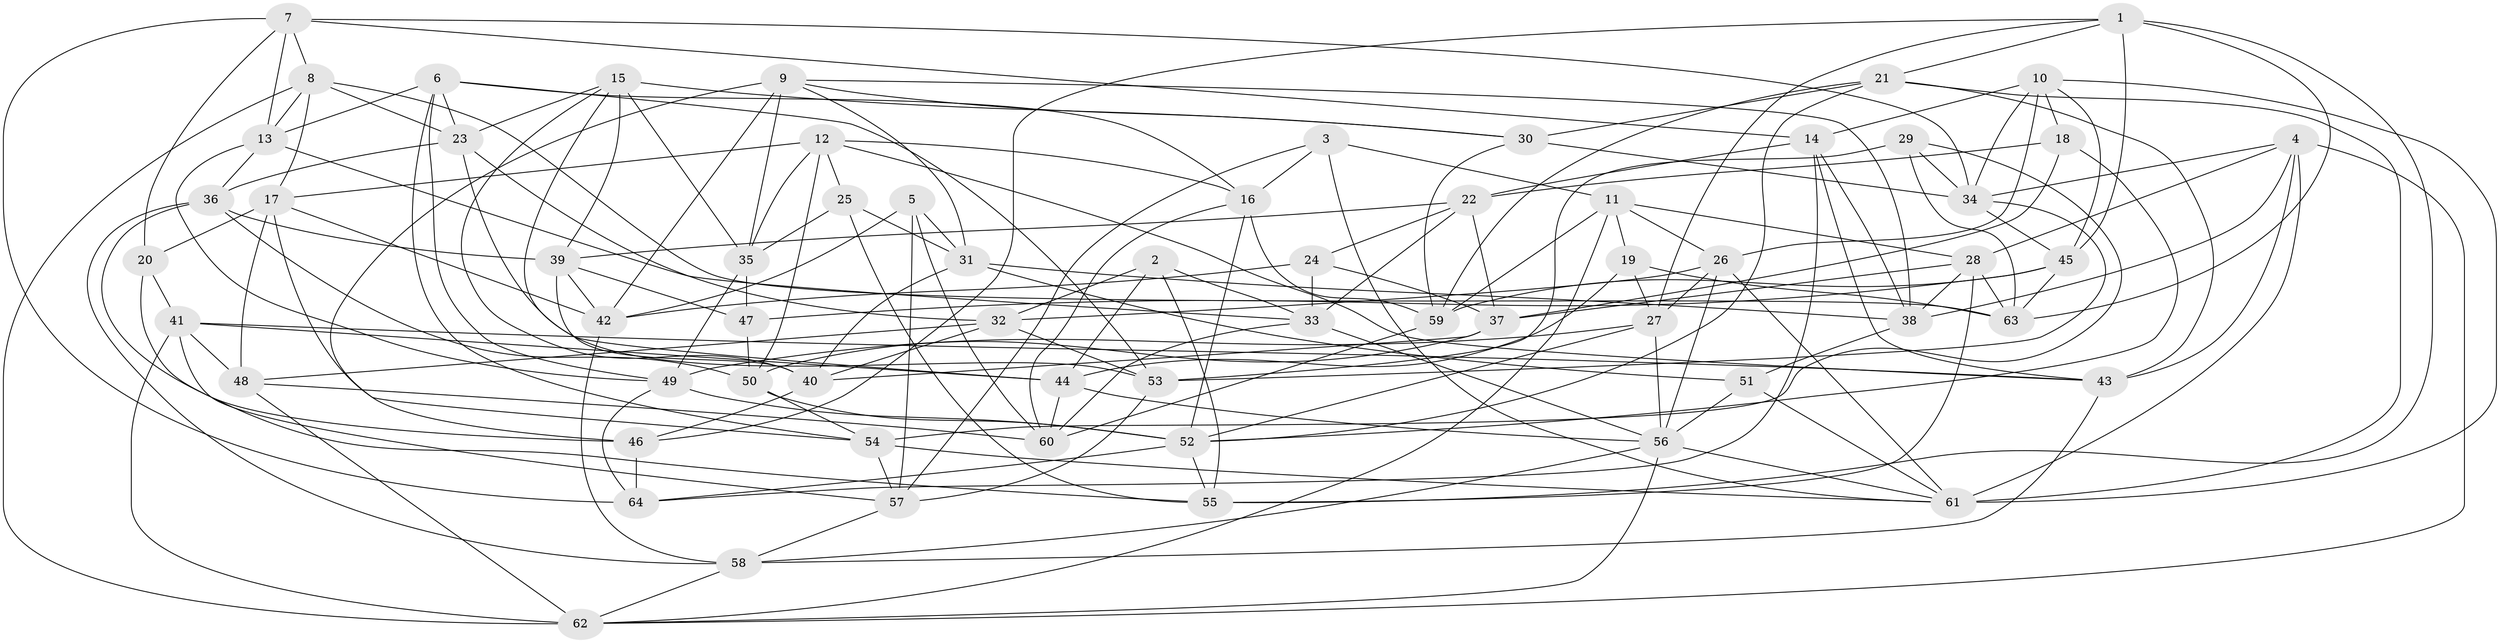 // original degree distribution, {4: 1.0}
// Generated by graph-tools (version 1.1) at 2025/50/03/09/25 03:50:53]
// undirected, 64 vertices, 183 edges
graph export_dot {
graph [start="1"]
  node [color=gray90,style=filled];
  1;
  2;
  3;
  4;
  5;
  6;
  7;
  8;
  9;
  10;
  11;
  12;
  13;
  14;
  15;
  16;
  17;
  18;
  19;
  20;
  21;
  22;
  23;
  24;
  25;
  26;
  27;
  28;
  29;
  30;
  31;
  32;
  33;
  34;
  35;
  36;
  37;
  38;
  39;
  40;
  41;
  42;
  43;
  44;
  45;
  46;
  47;
  48;
  49;
  50;
  51;
  52;
  53;
  54;
  55;
  56;
  57;
  58;
  59;
  60;
  61;
  62;
  63;
  64;
  1 -- 21 [weight=1.0];
  1 -- 27 [weight=1.0];
  1 -- 45 [weight=1.0];
  1 -- 46 [weight=1.0];
  1 -- 55 [weight=1.0];
  1 -- 63 [weight=1.0];
  2 -- 32 [weight=1.0];
  2 -- 33 [weight=1.0];
  2 -- 44 [weight=1.0];
  2 -- 55 [weight=1.0];
  3 -- 11 [weight=1.0];
  3 -- 16 [weight=1.0];
  3 -- 57 [weight=1.0];
  3 -- 61 [weight=1.0];
  4 -- 28 [weight=1.0];
  4 -- 34 [weight=1.0];
  4 -- 38 [weight=1.0];
  4 -- 43 [weight=1.0];
  4 -- 61 [weight=1.0];
  4 -- 62 [weight=1.0];
  5 -- 31 [weight=1.0];
  5 -- 42 [weight=1.0];
  5 -- 57 [weight=1.0];
  5 -- 60 [weight=1.0];
  6 -- 13 [weight=1.0];
  6 -- 16 [weight=1.0];
  6 -- 23 [weight=1.0];
  6 -- 49 [weight=1.0];
  6 -- 53 [weight=1.0];
  6 -- 54 [weight=1.0];
  7 -- 8 [weight=1.0];
  7 -- 13 [weight=1.0];
  7 -- 14 [weight=1.0];
  7 -- 20 [weight=1.0];
  7 -- 34 [weight=1.0];
  7 -- 64 [weight=1.0];
  8 -- 13 [weight=1.0];
  8 -- 17 [weight=1.0];
  8 -- 23 [weight=1.0];
  8 -- 62 [weight=1.0];
  8 -- 63 [weight=1.0];
  9 -- 30 [weight=1.0];
  9 -- 31 [weight=1.0];
  9 -- 35 [weight=1.0];
  9 -- 38 [weight=1.0];
  9 -- 42 [weight=1.0];
  9 -- 46 [weight=1.0];
  10 -- 14 [weight=1.0];
  10 -- 18 [weight=1.0];
  10 -- 26 [weight=1.0];
  10 -- 34 [weight=1.0];
  10 -- 45 [weight=1.0];
  10 -- 61 [weight=1.0];
  11 -- 19 [weight=1.0];
  11 -- 26 [weight=1.0];
  11 -- 28 [weight=1.0];
  11 -- 59 [weight=1.0];
  11 -- 62 [weight=1.0];
  12 -- 16 [weight=1.0];
  12 -- 17 [weight=1.0];
  12 -- 25 [weight=1.0];
  12 -- 35 [weight=1.0];
  12 -- 43 [weight=1.0];
  12 -- 50 [weight=1.0];
  13 -- 33 [weight=1.0];
  13 -- 36 [weight=1.0];
  13 -- 49 [weight=1.0];
  14 -- 22 [weight=1.0];
  14 -- 38 [weight=1.0];
  14 -- 43 [weight=1.0];
  14 -- 64 [weight=1.0];
  15 -- 23 [weight=1.0];
  15 -- 30 [weight=1.0];
  15 -- 35 [weight=1.0];
  15 -- 39 [weight=1.0];
  15 -- 40 [weight=1.0];
  15 -- 44 [weight=1.0];
  16 -- 52 [weight=1.0];
  16 -- 59 [weight=1.0];
  16 -- 60 [weight=1.0];
  17 -- 20 [weight=1.0];
  17 -- 42 [weight=1.0];
  17 -- 48 [weight=1.0];
  17 -- 54 [weight=1.0];
  18 -- 22 [weight=1.0];
  18 -- 37 [weight=1.0];
  18 -- 52 [weight=1.0];
  19 -- 27 [weight=1.0];
  19 -- 44 [weight=1.0];
  19 -- 63 [weight=1.0];
  20 -- 41 [weight=1.0];
  20 -- 55 [weight=1.0];
  21 -- 30 [weight=1.0];
  21 -- 43 [weight=1.0];
  21 -- 52 [weight=1.0];
  21 -- 59 [weight=1.0];
  21 -- 61 [weight=1.0];
  22 -- 24 [weight=1.0];
  22 -- 33 [weight=1.0];
  22 -- 37 [weight=1.0];
  22 -- 39 [weight=1.0];
  23 -- 32 [weight=1.0];
  23 -- 36 [weight=1.0];
  23 -- 53 [weight=1.0];
  24 -- 33 [weight=1.0];
  24 -- 37 [weight=1.0];
  24 -- 42 [weight=1.0];
  25 -- 31 [weight=1.0];
  25 -- 35 [weight=1.0];
  25 -- 55 [weight=1.0];
  26 -- 27 [weight=1.0];
  26 -- 32 [weight=1.0];
  26 -- 56 [weight=1.0];
  26 -- 61 [weight=1.0];
  27 -- 49 [weight=1.0];
  27 -- 52 [weight=1.0];
  27 -- 56 [weight=1.0];
  28 -- 37 [weight=1.0];
  28 -- 38 [weight=1.0];
  28 -- 55 [weight=1.0];
  28 -- 63 [weight=1.0];
  29 -- 34 [weight=1.0];
  29 -- 53 [weight=1.0];
  29 -- 54 [weight=1.0];
  29 -- 63 [weight=1.0];
  30 -- 34 [weight=2.0];
  30 -- 59 [weight=1.0];
  31 -- 38 [weight=1.0];
  31 -- 40 [weight=1.0];
  31 -- 51 [weight=1.0];
  32 -- 40 [weight=1.0];
  32 -- 48 [weight=1.0];
  32 -- 53 [weight=1.0];
  33 -- 56 [weight=1.0];
  33 -- 60 [weight=1.0];
  34 -- 45 [weight=1.0];
  34 -- 53 [weight=1.0];
  35 -- 47 [weight=1.0];
  35 -- 49 [weight=1.0];
  36 -- 39 [weight=1.0];
  36 -- 46 [weight=1.0];
  36 -- 50 [weight=1.0];
  36 -- 58 [weight=1.0];
  37 -- 40 [weight=1.0];
  37 -- 50 [weight=1.0];
  38 -- 51 [weight=1.0];
  39 -- 40 [weight=1.0];
  39 -- 42 [weight=1.0];
  39 -- 47 [weight=1.0];
  40 -- 46 [weight=1.0];
  41 -- 43 [weight=1.0];
  41 -- 44 [weight=1.0];
  41 -- 48 [weight=1.0];
  41 -- 57 [weight=1.0];
  41 -- 62 [weight=1.0];
  42 -- 58 [weight=1.0];
  43 -- 58 [weight=1.0];
  44 -- 56 [weight=1.0];
  44 -- 60 [weight=1.0];
  45 -- 47 [weight=1.0];
  45 -- 59 [weight=1.0];
  45 -- 63 [weight=1.0];
  46 -- 64 [weight=2.0];
  47 -- 50 [weight=1.0];
  48 -- 60 [weight=1.0];
  48 -- 62 [weight=2.0];
  49 -- 52 [weight=1.0];
  49 -- 64 [weight=1.0];
  50 -- 52 [weight=1.0];
  50 -- 54 [weight=1.0];
  51 -- 56 [weight=1.0];
  51 -- 61 [weight=1.0];
  52 -- 55 [weight=1.0];
  52 -- 64 [weight=1.0];
  53 -- 57 [weight=1.0];
  54 -- 57 [weight=1.0];
  54 -- 61 [weight=1.0];
  56 -- 58 [weight=1.0];
  56 -- 61 [weight=1.0];
  56 -- 62 [weight=1.0];
  57 -- 58 [weight=1.0];
  58 -- 62 [weight=1.0];
  59 -- 60 [weight=1.0];
}

